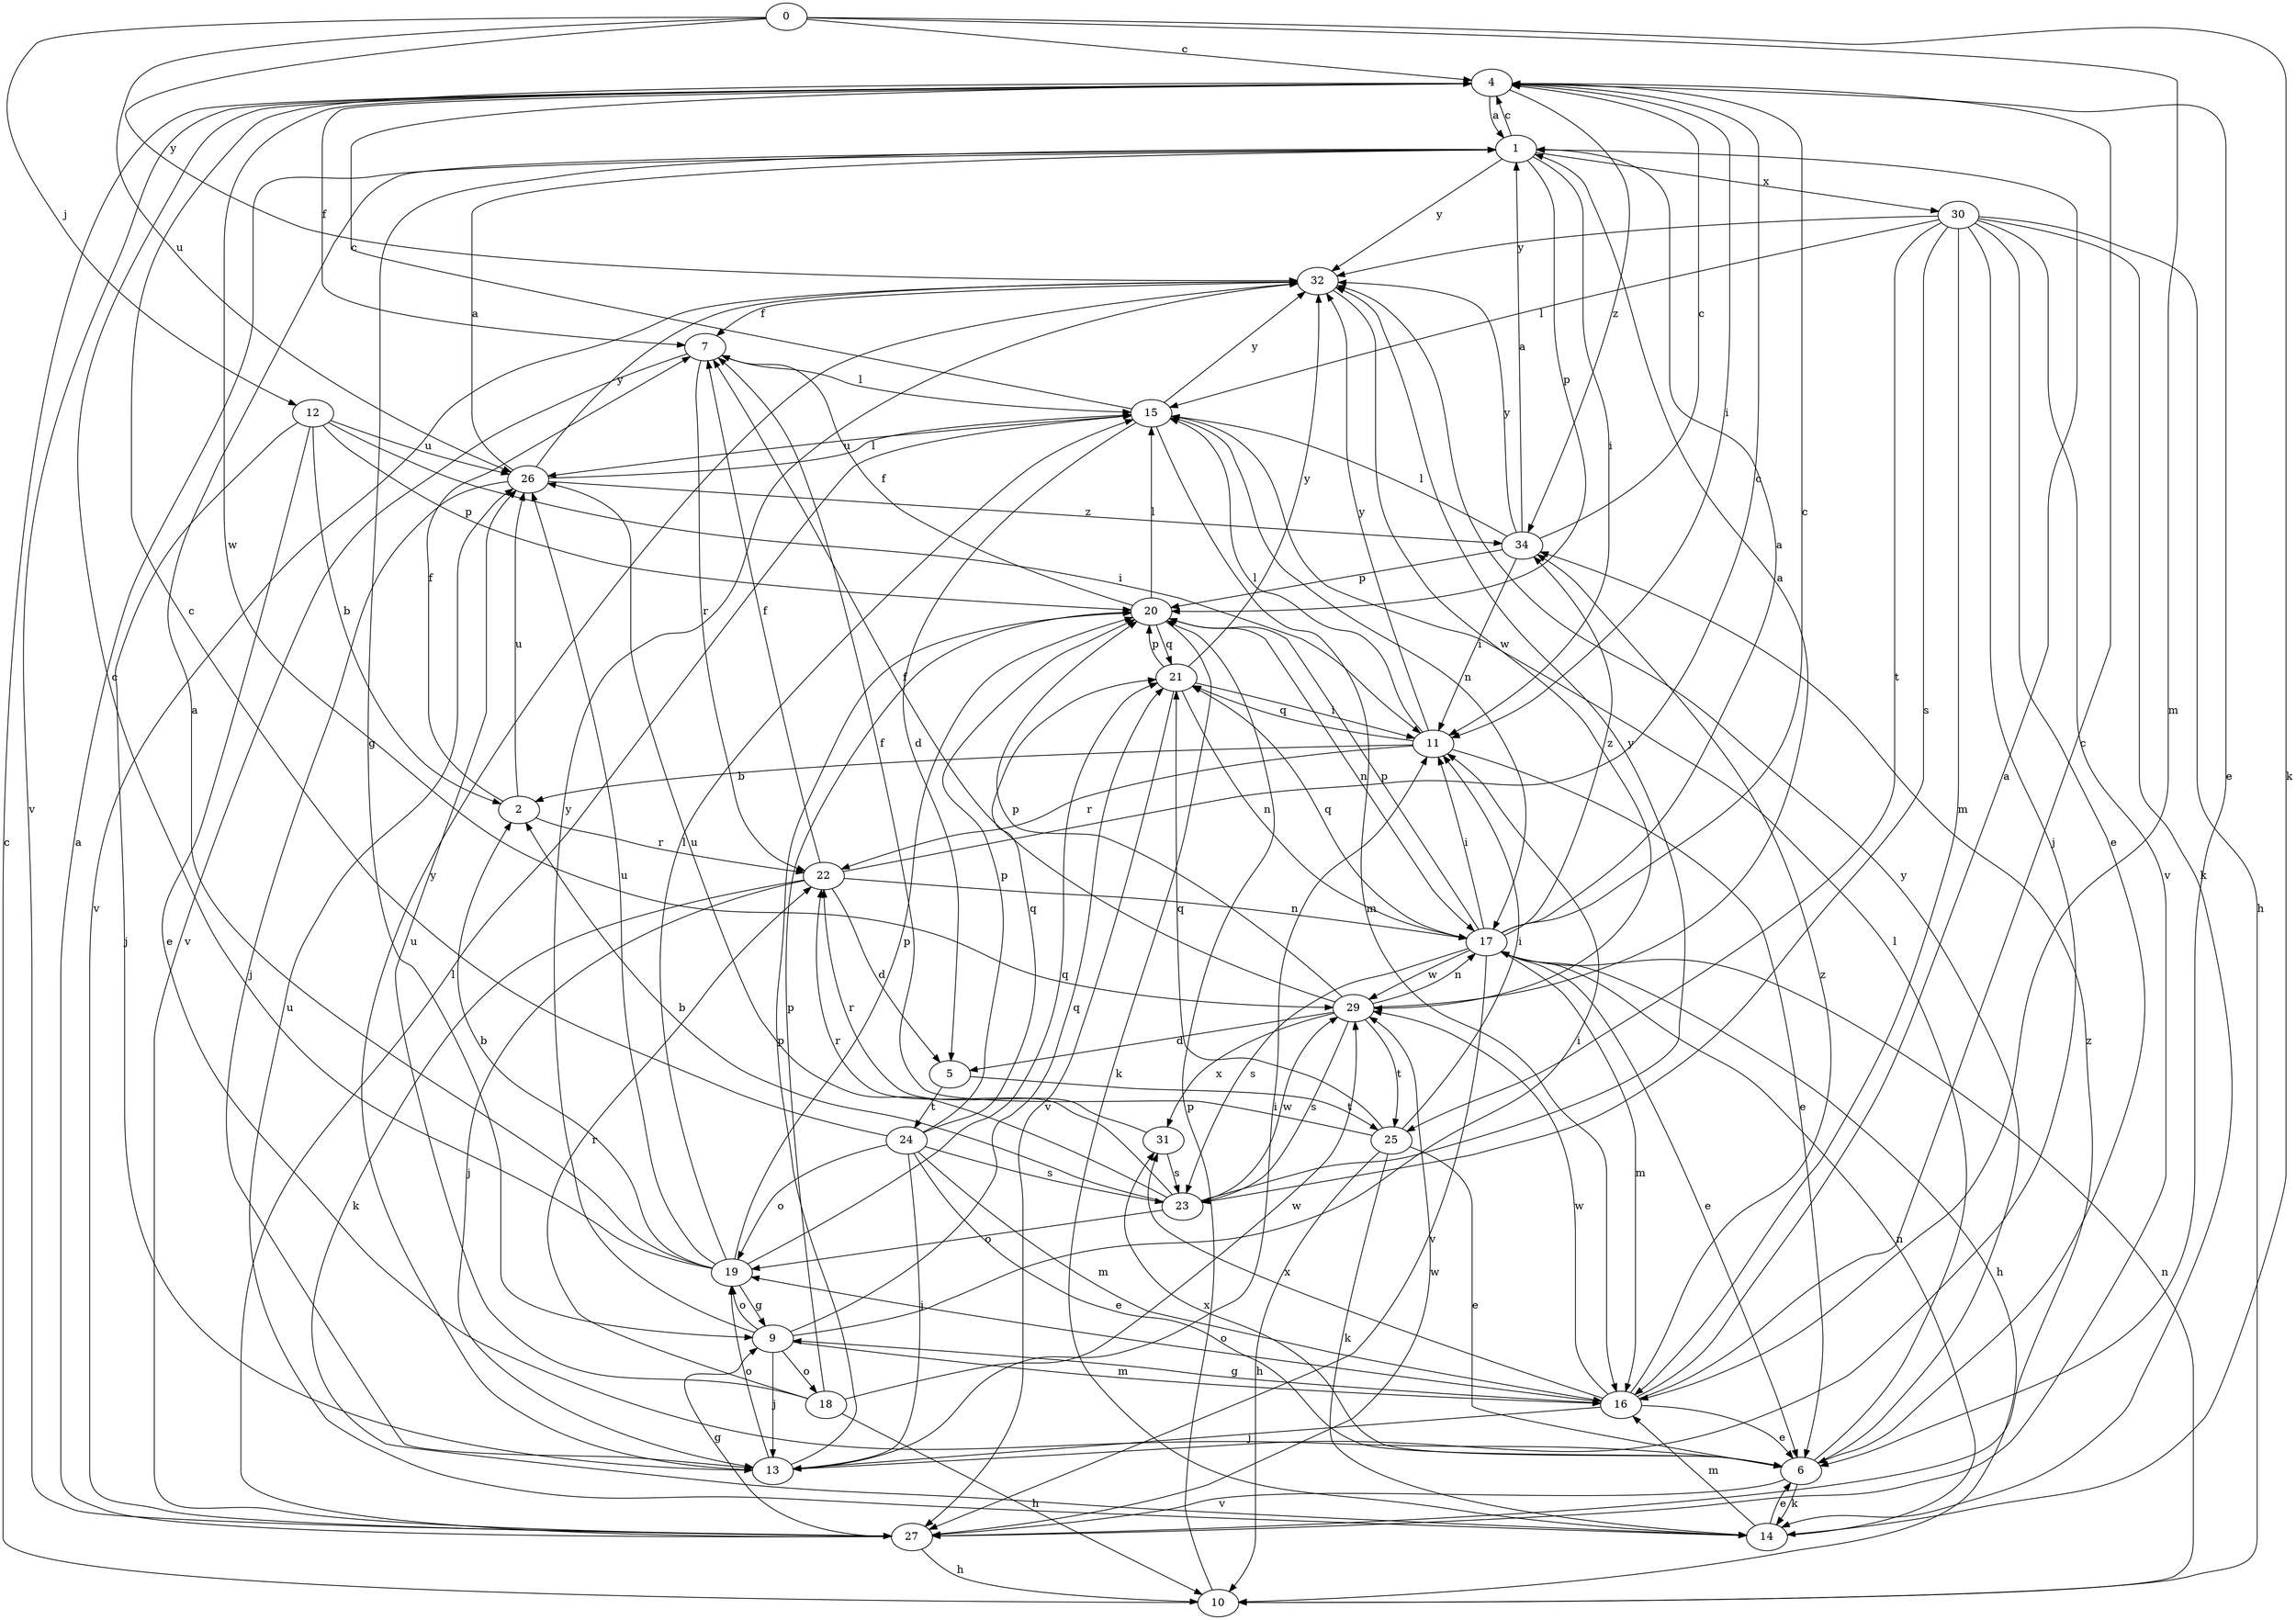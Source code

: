 strict digraph  {
0;
1;
2;
4;
5;
6;
7;
9;
10;
11;
12;
13;
14;
15;
16;
17;
18;
19;
20;
21;
22;
23;
24;
25;
26;
27;
29;
30;
31;
32;
34;
0 -> 4  [label=c];
0 -> 12  [label=j];
0 -> 14  [label=k];
0 -> 16  [label=m];
0 -> 26  [label=u];
0 -> 32  [label=y];
1 -> 4  [label=c];
1 -> 9  [label=g];
1 -> 11  [label=i];
1 -> 20  [label=p];
1 -> 30  [label=x];
1 -> 32  [label=y];
2 -> 7  [label=f];
2 -> 22  [label=r];
2 -> 26  [label=u];
4 -> 1  [label=a];
4 -> 6  [label=e];
4 -> 7  [label=f];
4 -> 11  [label=i];
4 -> 27  [label=v];
4 -> 29  [label=w];
4 -> 34  [label=z];
5 -> 24  [label=t];
5 -> 25  [label=t];
6 -> 14  [label=k];
6 -> 15  [label=l];
6 -> 27  [label=v];
6 -> 31  [label=x];
6 -> 32  [label=y];
7 -> 15  [label=l];
7 -> 22  [label=r];
7 -> 27  [label=v];
9 -> 11  [label=i];
9 -> 13  [label=j];
9 -> 16  [label=m];
9 -> 18  [label=o];
9 -> 19  [label=o];
9 -> 21  [label=q];
9 -> 32  [label=y];
10 -> 4  [label=c];
10 -> 17  [label=n];
10 -> 20  [label=p];
11 -> 2  [label=b];
11 -> 6  [label=e];
11 -> 15  [label=l];
11 -> 21  [label=q];
11 -> 22  [label=r];
11 -> 32  [label=y];
12 -> 2  [label=b];
12 -> 6  [label=e];
12 -> 11  [label=i];
12 -> 13  [label=j];
12 -> 20  [label=p];
12 -> 26  [label=u];
13 -> 11  [label=i];
13 -> 19  [label=o];
13 -> 20  [label=p];
13 -> 32  [label=y];
14 -> 6  [label=e];
14 -> 16  [label=m];
14 -> 17  [label=n];
14 -> 26  [label=u];
15 -> 4  [label=c];
15 -> 5  [label=d];
15 -> 16  [label=m];
15 -> 17  [label=n];
15 -> 26  [label=u];
15 -> 32  [label=y];
16 -> 1  [label=a];
16 -> 4  [label=c];
16 -> 6  [label=e];
16 -> 9  [label=g];
16 -> 13  [label=j];
16 -> 19  [label=o];
16 -> 29  [label=w];
16 -> 31  [label=x];
16 -> 34  [label=z];
17 -> 1  [label=a];
17 -> 4  [label=c];
17 -> 6  [label=e];
17 -> 10  [label=h];
17 -> 11  [label=i];
17 -> 16  [label=m];
17 -> 20  [label=p];
17 -> 21  [label=q];
17 -> 23  [label=s];
17 -> 27  [label=v];
17 -> 29  [label=w];
17 -> 34  [label=z];
18 -> 10  [label=h];
18 -> 20  [label=p];
18 -> 22  [label=r];
18 -> 26  [label=u];
18 -> 29  [label=w];
19 -> 1  [label=a];
19 -> 2  [label=b];
19 -> 4  [label=c];
19 -> 9  [label=g];
19 -> 15  [label=l];
19 -> 20  [label=p];
19 -> 21  [label=q];
19 -> 26  [label=u];
20 -> 7  [label=f];
20 -> 14  [label=k];
20 -> 15  [label=l];
20 -> 17  [label=n];
20 -> 21  [label=q];
21 -> 11  [label=i];
21 -> 17  [label=n];
21 -> 20  [label=p];
21 -> 27  [label=v];
21 -> 32  [label=y];
22 -> 4  [label=c];
22 -> 5  [label=d];
22 -> 7  [label=f];
22 -> 13  [label=j];
22 -> 14  [label=k];
22 -> 17  [label=n];
23 -> 2  [label=b];
23 -> 19  [label=o];
23 -> 22  [label=r];
23 -> 26  [label=u];
23 -> 29  [label=w];
23 -> 32  [label=y];
24 -> 4  [label=c];
24 -> 6  [label=e];
24 -> 13  [label=j];
24 -> 16  [label=m];
24 -> 19  [label=o];
24 -> 20  [label=p];
24 -> 21  [label=q];
24 -> 23  [label=s];
25 -> 6  [label=e];
25 -> 7  [label=f];
25 -> 10  [label=h];
25 -> 11  [label=i];
25 -> 14  [label=k];
25 -> 21  [label=q];
26 -> 1  [label=a];
26 -> 13  [label=j];
26 -> 15  [label=l];
26 -> 32  [label=y];
26 -> 34  [label=z];
27 -> 1  [label=a];
27 -> 9  [label=g];
27 -> 10  [label=h];
27 -> 15  [label=l];
27 -> 29  [label=w];
27 -> 34  [label=z];
29 -> 1  [label=a];
29 -> 5  [label=d];
29 -> 7  [label=f];
29 -> 17  [label=n];
29 -> 20  [label=p];
29 -> 23  [label=s];
29 -> 25  [label=t];
29 -> 31  [label=x];
30 -> 6  [label=e];
30 -> 10  [label=h];
30 -> 13  [label=j];
30 -> 14  [label=k];
30 -> 15  [label=l];
30 -> 16  [label=m];
30 -> 23  [label=s];
30 -> 25  [label=t];
30 -> 27  [label=v];
30 -> 32  [label=y];
31 -> 22  [label=r];
31 -> 23  [label=s];
32 -> 7  [label=f];
32 -> 27  [label=v];
32 -> 29  [label=w];
34 -> 1  [label=a];
34 -> 4  [label=c];
34 -> 11  [label=i];
34 -> 15  [label=l];
34 -> 20  [label=p];
34 -> 32  [label=y];
}

